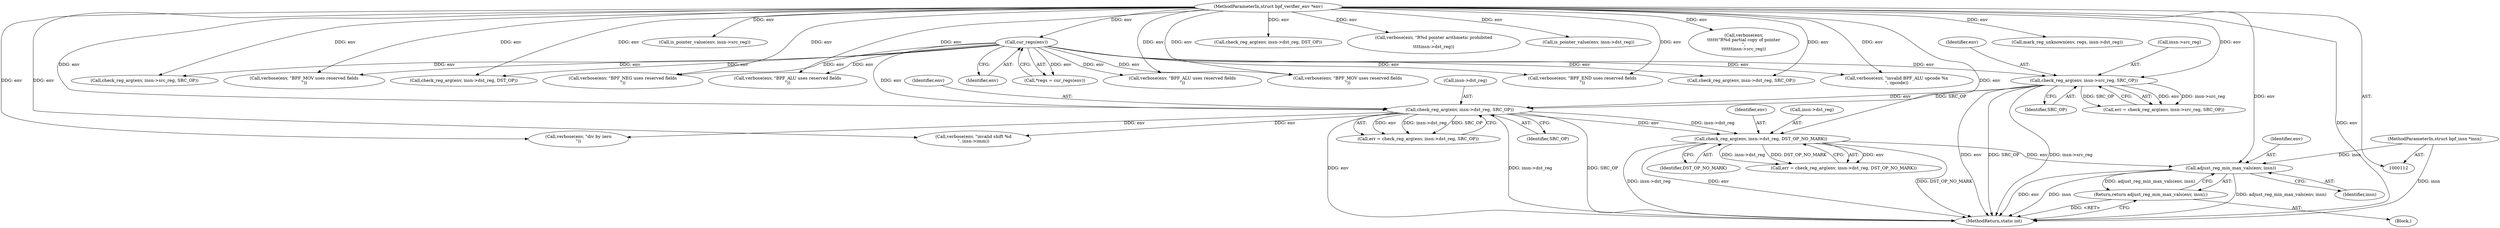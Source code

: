 digraph "0_linux_0c17d1d2c61936401f4702e1846e2c19b200f958_0@pointer" {
"1000646" [label="(Call,adjust_reg_min_max_vals(env, insn))"];
"1000635" [label="(Call,check_reg_arg(env, insn->dst_reg, DST_OP_NO_MARK))"];
"1000541" [label="(Call,check_reg_arg(env, insn->dst_reg, SRC_OP))"];
"1000508" [label="(Call,check_reg_arg(env, insn->src_reg, SRC_OP))"];
"1000119" [label="(Call,cur_regs(env))"];
"1000113" [label="(MethodParameterIn,struct bpf_verifier_env *env)"];
"1000114" [label="(MethodParameterIn,struct bpf_insn *insn)"];
"1000645" [label="(Return,return adjust_reg_min_max_vals(env, insn);)"];
"1000288" [label="(Call,verbose(env, \"BPF_MOV uses reserved fields\n\"))"];
"1000646" [label="(Call,adjust_reg_min_max_vals(env, insn))"];
"1000541" [label="(Call,check_reg_arg(env, insn->dst_reg, SRC_OP))"];
"1000378" [label="(Call,is_pointer_value(env, insn->src_reg))"];
"1000114" [label="(MethodParameterIn,struct bpf_insn *insn)"];
"1000636" [label="(Identifier,env)"];
"1000321" [label="(Call,verbose(env, \"BPF_MOV uses reserved fields\n\"))"];
"1000645" [label="(Return,return adjust_reg_min_max_vals(env, insn);)"];
"1000329" [label="(Call,check_reg_arg(env, insn->dst_reg, DST_OP))"];
"1000651" [label="(MethodReturn,static int)"];
"1000573" [label="(Call,verbose(env, \"div by zero\n\"))"];
"1000542" [label="(Identifier,env)"];
"1000509" [label="(Identifier,env)"];
"1000296" [label="(Call,check_reg_arg(env, insn->src_reg, SRC_OP))"];
"1000648" [label="(Identifier,insn)"];
"1000513" [label="(Identifier,SRC_OP)"];
"1000640" [label="(Identifier,DST_OP_NO_MARK)"];
"1000119" [label="(Call,cur_regs(env))"];
"1000647" [label="(Identifier,env)"];
"1000508" [label="(Call,check_reg_arg(env, insn->src_reg, SRC_OP))"];
"1000120" [label="(Identifier,env)"];
"1000251" [label="(Call,check_reg_arg(env, insn->dst_reg, DST_OP))"];
"1000240" [label="(Call,verbose(env, \"R%d pointer arithmetic prohibited\n\",\n\t\t\t\tinsn->dst_reg))"];
"1000234" [label="(Call,is_pointer_value(env, insn->dst_reg))"];
"1000510" [label="(Call,insn->src_reg)"];
"1000500" [label="(Call,verbose(env, \"BPF_ALU uses reserved fields\n\"))"];
"1000117" [label="(Call,*regs = cur_regs(env))"];
"1000478" [label="(Block,)"];
"1000384" [label="(Call,verbose(env,\n\t\t\t\t\t\t\"R%d partial copy of pointer\n\",\n\t\t\t\t\t\tinsn->src_reg))"];
"1000546" [label="(Identifier,SRC_OP)"];
"1000215" [label="(Call,verbose(env, \"BPF_END uses reserved fields\n\"))"];
"1000624" [label="(Call,verbose(env, \"invalid shift %d\n\", insn->imm))"];
"1000113" [label="(MethodParameterIn,struct bpf_verifier_env *env)"];
"1000635" [label="(Call,check_reg_arg(env, insn->dst_reg, DST_OP_NO_MARK))"];
"1000539" [label="(Call,err = check_reg_arg(env, insn->dst_reg, SRC_OP))"];
"1000223" [label="(Call,check_reg_arg(env, insn->dst_reg, SRC_OP))"];
"1000543" [label="(Call,insn->dst_reg)"];
"1000633" [label="(Call,err = check_reg_arg(env, insn->dst_reg, DST_OP_NO_MARK))"];
"1000470" [label="(Call,verbose(env, \"invalid BPF_ALU opcode %x\n\", opcode))"];
"1000506" [label="(Call,err = check_reg_arg(env, insn->src_reg, SRC_OP))"];
"1000393" [label="(Call,mark_reg_unknown(env, regs, insn->dst_reg))"];
"1000637" [label="(Call,insn->dst_reg)"];
"1000169" [label="(Call,verbose(env, \"BPF_NEG uses reserved fields\n\"))"];
"1000533" [label="(Call,verbose(env, \"BPF_ALU uses reserved fields\n\"))"];
"1000646" -> "1000645"  [label="AST: "];
"1000646" -> "1000648"  [label="CFG: "];
"1000647" -> "1000646"  [label="AST: "];
"1000648" -> "1000646"  [label="AST: "];
"1000645" -> "1000646"  [label="CFG: "];
"1000646" -> "1000651"  [label="DDG: adjust_reg_min_max_vals(env, insn)"];
"1000646" -> "1000651"  [label="DDG: env"];
"1000646" -> "1000651"  [label="DDG: insn"];
"1000646" -> "1000645"  [label="DDG: adjust_reg_min_max_vals(env, insn)"];
"1000635" -> "1000646"  [label="DDG: env"];
"1000113" -> "1000646"  [label="DDG: env"];
"1000114" -> "1000646"  [label="DDG: insn"];
"1000635" -> "1000633"  [label="AST: "];
"1000635" -> "1000640"  [label="CFG: "];
"1000636" -> "1000635"  [label="AST: "];
"1000637" -> "1000635"  [label="AST: "];
"1000640" -> "1000635"  [label="AST: "];
"1000633" -> "1000635"  [label="CFG: "];
"1000635" -> "1000651"  [label="DDG: DST_OP_NO_MARK"];
"1000635" -> "1000651"  [label="DDG: insn->dst_reg"];
"1000635" -> "1000651"  [label="DDG: env"];
"1000635" -> "1000633"  [label="DDG: env"];
"1000635" -> "1000633"  [label="DDG: insn->dst_reg"];
"1000635" -> "1000633"  [label="DDG: DST_OP_NO_MARK"];
"1000541" -> "1000635"  [label="DDG: env"];
"1000541" -> "1000635"  [label="DDG: insn->dst_reg"];
"1000113" -> "1000635"  [label="DDG: env"];
"1000541" -> "1000539"  [label="AST: "];
"1000541" -> "1000546"  [label="CFG: "];
"1000542" -> "1000541"  [label="AST: "];
"1000543" -> "1000541"  [label="AST: "];
"1000546" -> "1000541"  [label="AST: "];
"1000539" -> "1000541"  [label="CFG: "];
"1000541" -> "1000651"  [label="DDG: SRC_OP"];
"1000541" -> "1000651"  [label="DDG: env"];
"1000541" -> "1000651"  [label="DDG: insn->dst_reg"];
"1000541" -> "1000539"  [label="DDG: env"];
"1000541" -> "1000539"  [label="DDG: insn->dst_reg"];
"1000541" -> "1000539"  [label="DDG: SRC_OP"];
"1000508" -> "1000541"  [label="DDG: env"];
"1000508" -> "1000541"  [label="DDG: SRC_OP"];
"1000119" -> "1000541"  [label="DDG: env"];
"1000113" -> "1000541"  [label="DDG: env"];
"1000541" -> "1000573"  [label="DDG: env"];
"1000541" -> "1000624"  [label="DDG: env"];
"1000508" -> "1000506"  [label="AST: "];
"1000508" -> "1000513"  [label="CFG: "];
"1000509" -> "1000508"  [label="AST: "];
"1000510" -> "1000508"  [label="AST: "];
"1000513" -> "1000508"  [label="AST: "];
"1000506" -> "1000508"  [label="CFG: "];
"1000508" -> "1000651"  [label="DDG: env"];
"1000508" -> "1000651"  [label="DDG: SRC_OP"];
"1000508" -> "1000651"  [label="DDG: insn->src_reg"];
"1000508" -> "1000506"  [label="DDG: env"];
"1000508" -> "1000506"  [label="DDG: insn->src_reg"];
"1000508" -> "1000506"  [label="DDG: SRC_OP"];
"1000119" -> "1000508"  [label="DDG: env"];
"1000113" -> "1000508"  [label="DDG: env"];
"1000119" -> "1000117"  [label="AST: "];
"1000119" -> "1000120"  [label="CFG: "];
"1000120" -> "1000119"  [label="AST: "];
"1000117" -> "1000119"  [label="CFG: "];
"1000119" -> "1000117"  [label="DDG: env"];
"1000113" -> "1000119"  [label="DDG: env"];
"1000119" -> "1000169"  [label="DDG: env"];
"1000119" -> "1000215"  [label="DDG: env"];
"1000119" -> "1000223"  [label="DDG: env"];
"1000119" -> "1000288"  [label="DDG: env"];
"1000119" -> "1000296"  [label="DDG: env"];
"1000119" -> "1000321"  [label="DDG: env"];
"1000119" -> "1000329"  [label="DDG: env"];
"1000119" -> "1000470"  [label="DDG: env"];
"1000119" -> "1000500"  [label="DDG: env"];
"1000119" -> "1000533"  [label="DDG: env"];
"1000113" -> "1000112"  [label="AST: "];
"1000113" -> "1000651"  [label="DDG: env"];
"1000113" -> "1000169"  [label="DDG: env"];
"1000113" -> "1000215"  [label="DDG: env"];
"1000113" -> "1000223"  [label="DDG: env"];
"1000113" -> "1000234"  [label="DDG: env"];
"1000113" -> "1000240"  [label="DDG: env"];
"1000113" -> "1000251"  [label="DDG: env"];
"1000113" -> "1000288"  [label="DDG: env"];
"1000113" -> "1000296"  [label="DDG: env"];
"1000113" -> "1000321"  [label="DDG: env"];
"1000113" -> "1000329"  [label="DDG: env"];
"1000113" -> "1000378"  [label="DDG: env"];
"1000113" -> "1000384"  [label="DDG: env"];
"1000113" -> "1000393"  [label="DDG: env"];
"1000113" -> "1000470"  [label="DDG: env"];
"1000113" -> "1000500"  [label="DDG: env"];
"1000113" -> "1000533"  [label="DDG: env"];
"1000113" -> "1000573"  [label="DDG: env"];
"1000113" -> "1000624"  [label="DDG: env"];
"1000114" -> "1000112"  [label="AST: "];
"1000114" -> "1000651"  [label="DDG: insn"];
"1000645" -> "1000478"  [label="AST: "];
"1000651" -> "1000645"  [label="CFG: "];
"1000645" -> "1000651"  [label="DDG: <RET>"];
}
